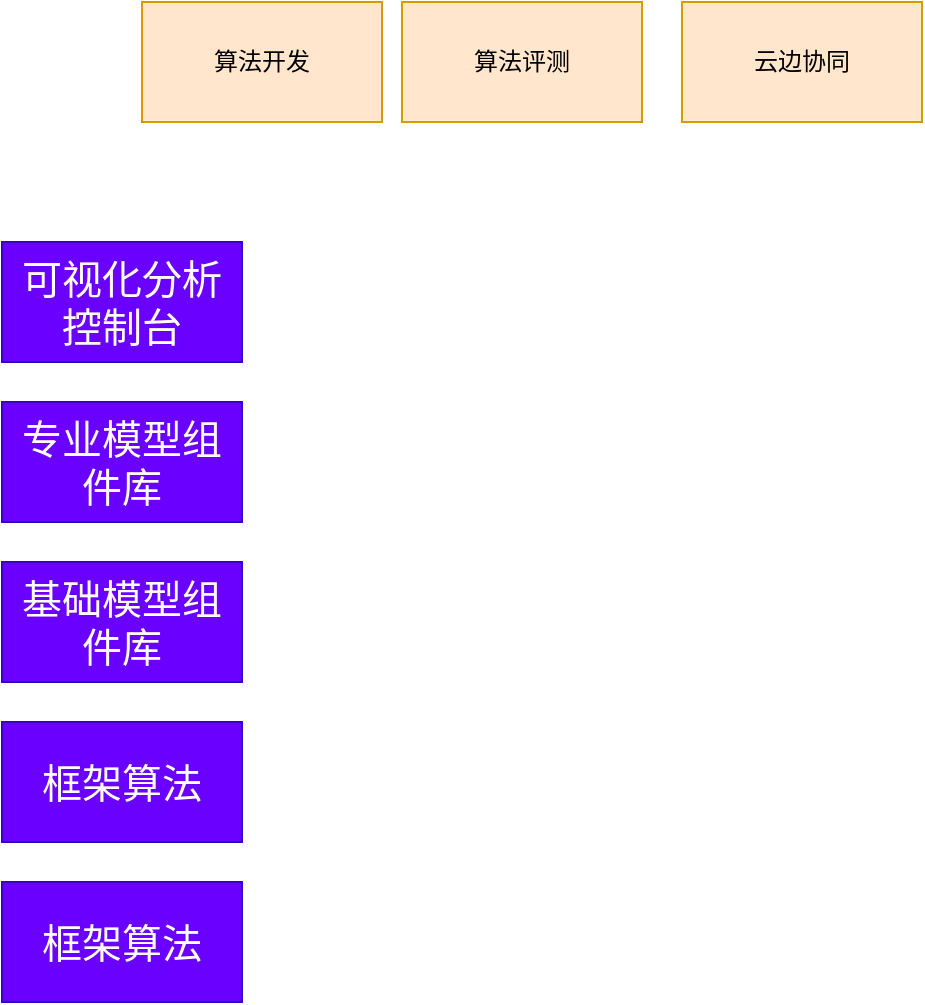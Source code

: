 <mxfile version="21.3.8" type="github">
  <diagram name="Page-1" id="rXNbQzekzQlWDWHnpysG">
    <mxGraphModel dx="1649" dy="691" grid="1" gridSize="10" guides="1" tooltips="1" connect="1" arrows="1" fold="1" page="1" pageScale="1" pageWidth="827" pageHeight="1169" math="0" shadow="0">
      <root>
        <mxCell id="0" />
        <mxCell id="1" parent="0" />
        <mxCell id="SL8fdfDS1B5DDEObin5c-1" value="算法开发" style="rounded=0;whiteSpace=wrap;html=1;fillColor=#ffe6cc;strokeColor=#d79b00;" vertex="1" parent="1">
          <mxGeometry x="170" y="10" width="120" height="60" as="geometry" />
        </mxCell>
        <mxCell id="SL8fdfDS1B5DDEObin5c-2" value="算法评测" style="rounded=0;whiteSpace=wrap;html=1;fillColor=#ffe6cc;strokeColor=#d79b00;" vertex="1" parent="1">
          <mxGeometry x="300" y="10" width="120" height="60" as="geometry" />
        </mxCell>
        <mxCell id="SL8fdfDS1B5DDEObin5c-3" value="云边协同" style="rounded=0;whiteSpace=wrap;html=1;fillColor=#ffe6cc;strokeColor=#d79b00;" vertex="1" parent="1">
          <mxGeometry x="440" y="10" width="120" height="60" as="geometry" />
        </mxCell>
        <mxCell id="SL8fdfDS1B5DDEObin5c-4" value="&lt;font style=&quot;font-size: 20px;&quot;&gt;可视化分析控制台&lt;/font&gt;" style="rounded=0;whiteSpace=wrap;html=1;fillColor=#6a00ff;strokeColor=#3700CC;fontColor=#ffffff;" vertex="1" parent="1">
          <mxGeometry x="100" y="130" width="120" height="60" as="geometry" />
        </mxCell>
        <mxCell id="SL8fdfDS1B5DDEObin5c-5" value="&lt;span style=&quot;font-size: 20px;&quot;&gt;专业模型组件库&lt;/span&gt;" style="rounded=0;whiteSpace=wrap;html=1;fillColor=#6a00ff;strokeColor=#3700CC;fontColor=#ffffff;" vertex="1" parent="1">
          <mxGeometry x="100" y="210" width="120" height="60" as="geometry" />
        </mxCell>
        <mxCell id="SL8fdfDS1B5DDEObin5c-6" value="&lt;span style=&quot;font-size: 20px;&quot;&gt;基础模型组件库&lt;/span&gt;" style="rounded=0;whiteSpace=wrap;html=1;fillColor=#6a00ff;strokeColor=#3700CC;fontColor=#ffffff;" vertex="1" parent="1">
          <mxGeometry x="100" y="290" width="120" height="60" as="geometry" />
        </mxCell>
        <mxCell id="SL8fdfDS1B5DDEObin5c-7" value="&lt;span style=&quot;font-size: 20px;&quot;&gt;框架算法&lt;/span&gt;" style="rounded=0;whiteSpace=wrap;html=1;fillColor=#6a00ff;strokeColor=#3700CC;fontColor=#ffffff;" vertex="1" parent="1">
          <mxGeometry x="100" y="370" width="120" height="60" as="geometry" />
        </mxCell>
        <mxCell id="SL8fdfDS1B5DDEObin5c-8" value="&lt;span style=&quot;font-size: 20px;&quot;&gt;框架算法&lt;/span&gt;" style="rounded=0;whiteSpace=wrap;html=1;fillColor=#6a00ff;strokeColor=#3700CC;fontColor=#ffffff;" vertex="1" parent="1">
          <mxGeometry x="100" y="450" width="120" height="60" as="geometry" />
        </mxCell>
      </root>
    </mxGraphModel>
  </diagram>
</mxfile>
